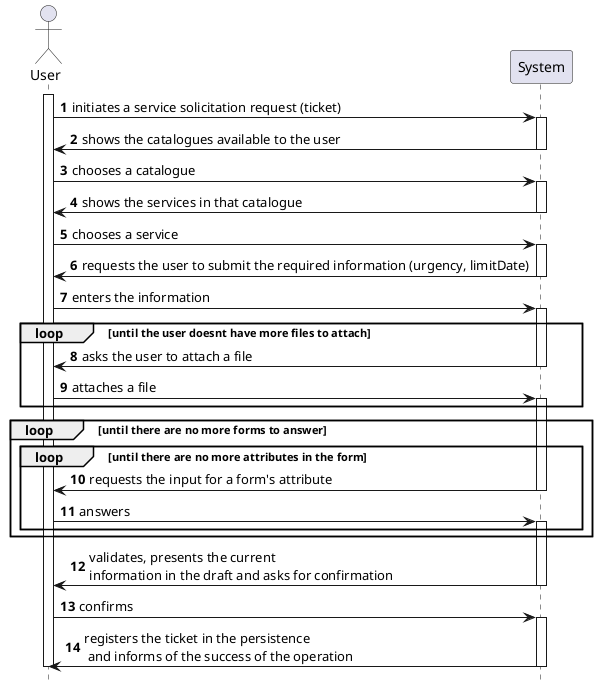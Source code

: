 @startuml
autonumber
hide footbox

actor "User" as US
participant "System" as SYST

activate US

US -> SYST : initiates a service solicitation request (ticket)
activate SYST

SYST -> US : shows the catalogues available to the user
deactivate SYST

US -> SYST : chooses a catalogue
activate SYST

SYST -> US : shows the services in that catalogue
deactivate SYST

US -> SYST : chooses a service
activate SYST

SYST -> US : requests the user to submit the required information (urgency, limitDate)
deactivate SYST

US -> SYST : enters the information
activate SYST

loop until the user doesnt have more files to attach
SYST -> US : asks the user to attach a file
deactivate SYST

US -> SYST : attaches a file
activate SYST
end

loop until there are no more forms to answer
loop until there are no more attributes in the form
SYST -> US : requests the input for a form's attribute
deactivate SYST

US -> SYST : answers
activate SYST
end
end

SYST -> US : validates, presents the current \ninformation in the draft and asks for confirmation
deactivate SYST

US -> SYST : confirms
activate SYST

SYST -> US : registers the ticket in the persistence\n and informs of the success of the operation
deactivate SYST
deactivate US

@enduml
